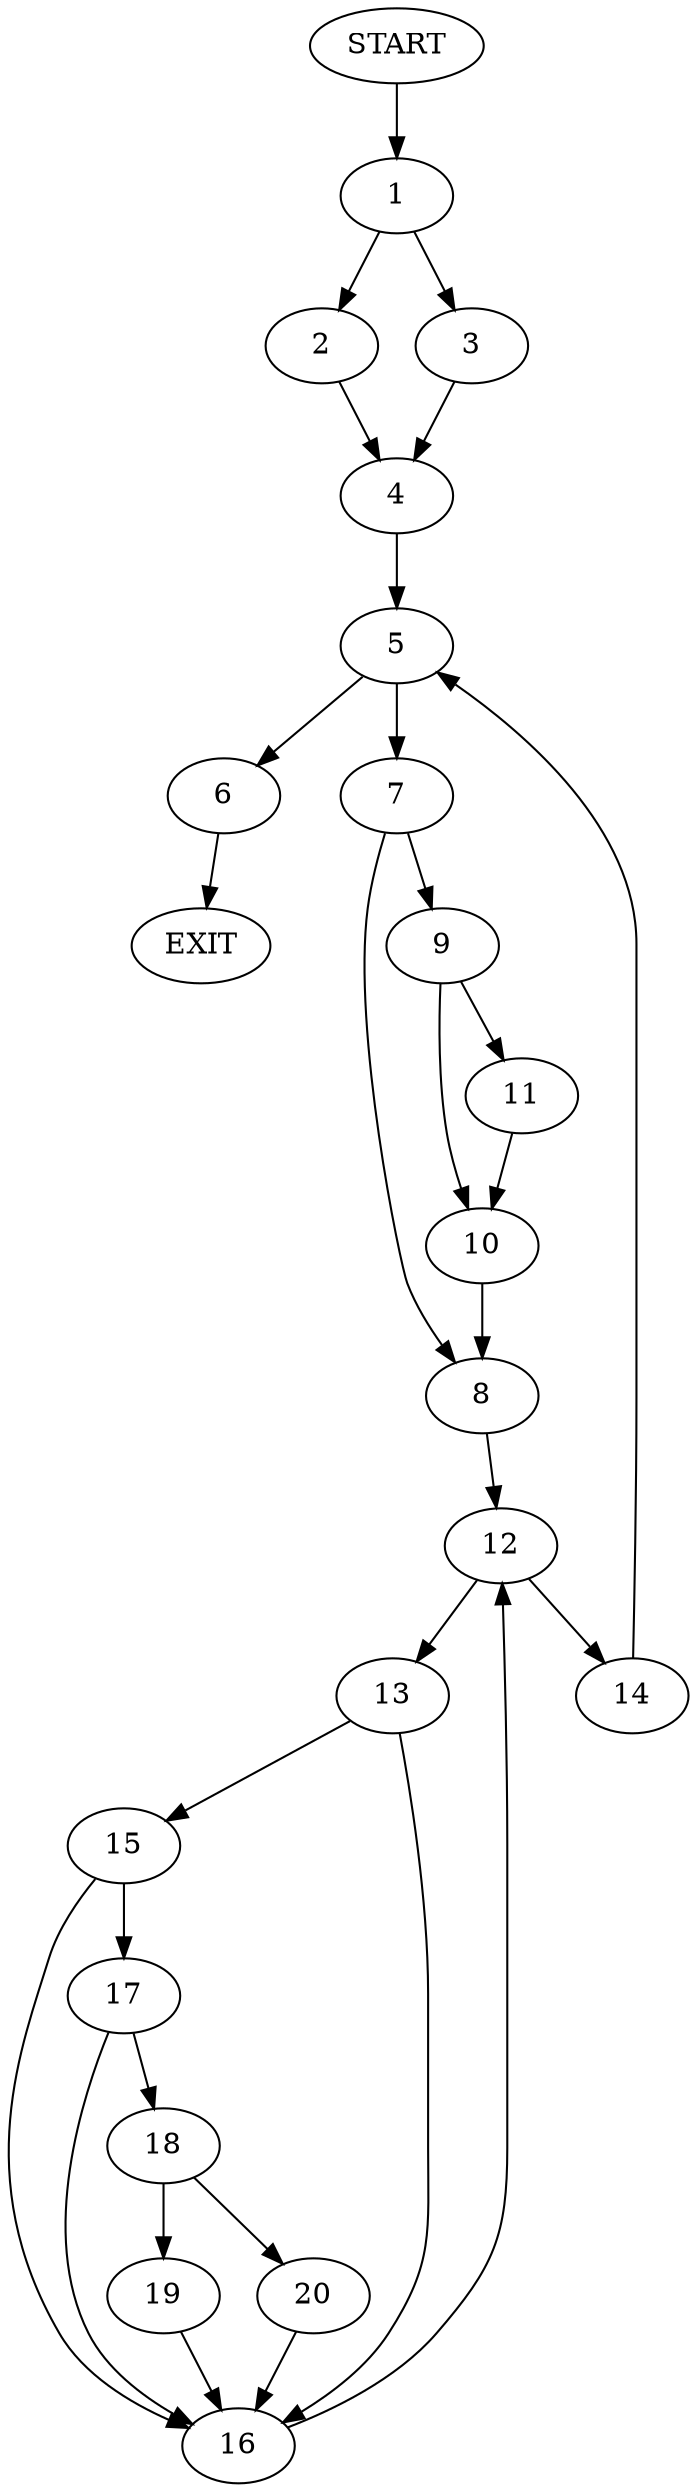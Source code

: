 digraph {
0 [label="START"]
21 [label="EXIT"]
0 -> 1
1 -> 2
1 -> 3
3 -> 4
2 -> 4
4 -> 5
5 -> 6
5 -> 7
6 -> 21
7 -> 8
7 -> 9
9 -> 10
9 -> 11
8 -> 12
10 -> 8
11 -> 10
12 -> 13
12 -> 14
13 -> 15
13 -> 16
14 -> 5
16 -> 12
15 -> 16
15 -> 17
17 -> 18
17 -> 16
18 -> 19
18 -> 20
19 -> 16
20 -> 16
}
